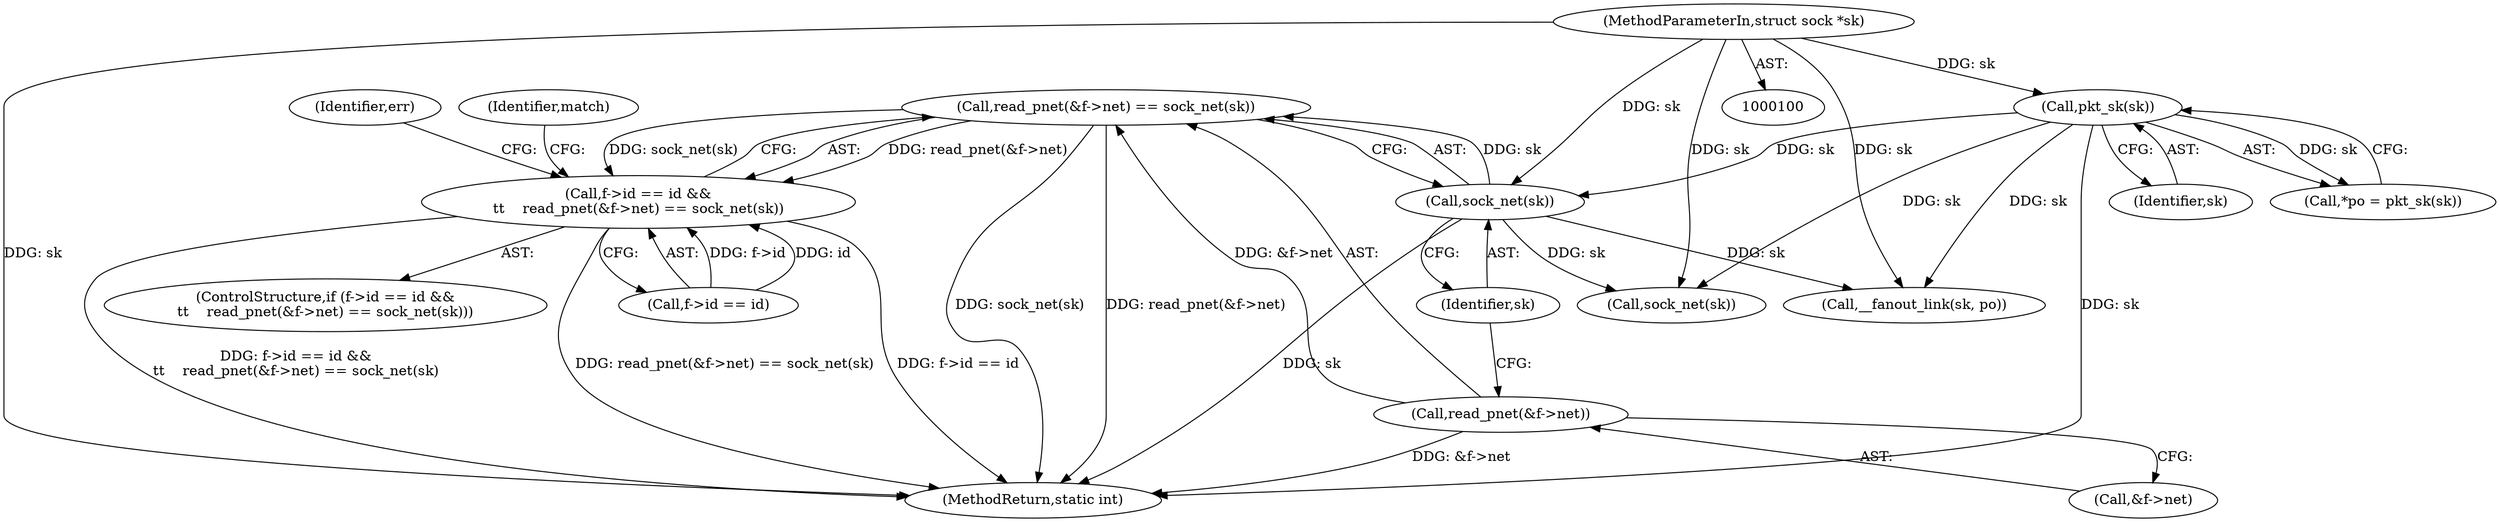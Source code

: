 digraph "0_linux_d199fab63c11998a602205f7ee7ff7c05c97164b@API" {
"1000229" [label="(Call,read_pnet(&f->net) == sock_net(sk))"];
"1000230" [label="(Call,read_pnet(&f->net))"];
"1000235" [label="(Call,sock_net(sk))"];
"1000108" [label="(Call,pkt_sk(sk))"];
"1000101" [label="(MethodParameterIn,struct sock *sk)"];
"1000223" [label="(Call,f->id == id &&\n\t\t    read_pnet(&f->net) == sock_net(sk))"];
"1000236" [label="(Identifier,sk)"];
"1000231" [label="(Call,&f->net)"];
"1000456" [label="(MethodReturn,static int)"];
"1000106" [label="(Call,*po = pkt_sk(sk))"];
"1000230" [label="(Call,read_pnet(&f->net))"];
"1000101" [label="(MethodParameterIn,struct sock *sk)"];
"1000432" [label="(Call,__fanout_link(sk, po))"];
"1000224" [label="(Call,f->id == id)"];
"1000243" [label="(Identifier,err)"];
"1000108" [label="(Call,pkt_sk(sk))"];
"1000223" [label="(Call,f->id == id &&\n\t\t    read_pnet(&f->net) == sock_net(sk))"];
"1000279" [label="(Call,sock_net(sk))"];
"1000222" [label="(ControlStructure,if (f->id == id &&\n\t\t    read_pnet(&f->net) == sock_net(sk)))"];
"1000239" [label="(Identifier,match)"];
"1000229" [label="(Call,read_pnet(&f->net) == sock_net(sk))"];
"1000109" [label="(Identifier,sk)"];
"1000235" [label="(Call,sock_net(sk))"];
"1000229" -> "1000223"  [label="AST: "];
"1000229" -> "1000235"  [label="CFG: "];
"1000230" -> "1000229"  [label="AST: "];
"1000235" -> "1000229"  [label="AST: "];
"1000223" -> "1000229"  [label="CFG: "];
"1000229" -> "1000456"  [label="DDG: sock_net(sk)"];
"1000229" -> "1000456"  [label="DDG: read_pnet(&f->net)"];
"1000229" -> "1000223"  [label="DDG: read_pnet(&f->net)"];
"1000229" -> "1000223"  [label="DDG: sock_net(sk)"];
"1000230" -> "1000229"  [label="DDG: &f->net"];
"1000235" -> "1000229"  [label="DDG: sk"];
"1000230" -> "1000231"  [label="CFG: "];
"1000231" -> "1000230"  [label="AST: "];
"1000236" -> "1000230"  [label="CFG: "];
"1000230" -> "1000456"  [label="DDG: &f->net"];
"1000235" -> "1000236"  [label="CFG: "];
"1000236" -> "1000235"  [label="AST: "];
"1000235" -> "1000456"  [label="DDG: sk"];
"1000108" -> "1000235"  [label="DDG: sk"];
"1000101" -> "1000235"  [label="DDG: sk"];
"1000235" -> "1000279"  [label="DDG: sk"];
"1000235" -> "1000432"  [label="DDG: sk"];
"1000108" -> "1000106"  [label="AST: "];
"1000108" -> "1000109"  [label="CFG: "];
"1000109" -> "1000108"  [label="AST: "];
"1000106" -> "1000108"  [label="CFG: "];
"1000108" -> "1000456"  [label="DDG: sk"];
"1000108" -> "1000106"  [label="DDG: sk"];
"1000101" -> "1000108"  [label="DDG: sk"];
"1000108" -> "1000279"  [label="DDG: sk"];
"1000108" -> "1000432"  [label="DDG: sk"];
"1000101" -> "1000100"  [label="AST: "];
"1000101" -> "1000456"  [label="DDG: sk"];
"1000101" -> "1000279"  [label="DDG: sk"];
"1000101" -> "1000432"  [label="DDG: sk"];
"1000223" -> "1000222"  [label="AST: "];
"1000223" -> "1000224"  [label="CFG: "];
"1000224" -> "1000223"  [label="AST: "];
"1000239" -> "1000223"  [label="CFG: "];
"1000243" -> "1000223"  [label="CFG: "];
"1000223" -> "1000456"  [label="DDG: f->id == id &&\n\t\t    read_pnet(&f->net) == sock_net(sk)"];
"1000223" -> "1000456"  [label="DDG: read_pnet(&f->net) == sock_net(sk)"];
"1000223" -> "1000456"  [label="DDG: f->id == id"];
"1000224" -> "1000223"  [label="DDG: f->id"];
"1000224" -> "1000223"  [label="DDG: id"];
}

